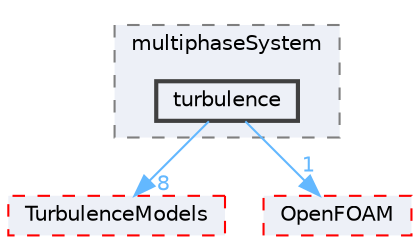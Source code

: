 digraph "src/phaseSystemModels/reactingEuler/multiphaseSystem/turbulence"
{
 // LATEX_PDF_SIZE
  bgcolor="transparent";
  edge [fontname=Helvetica,fontsize=10,labelfontname=Helvetica,labelfontsize=10];
  node [fontname=Helvetica,fontsize=10,shape=box,height=0.2,width=0.4];
  compound=true
  subgraph clusterdir_4edcd2f80655d7be3718758b13a7ab40 {
    graph [ bgcolor="#edf0f7", pencolor="grey50", label="multiphaseSystem", fontname=Helvetica,fontsize=10 style="filled,dashed", URL="dir_4edcd2f80655d7be3718758b13a7ab40.html",tooltip=""]
  dir_0f74bcd5277ab246acc86756aceec549 [label="turbulence", fillcolor="#edf0f7", color="grey25", style="filled,bold", URL="dir_0f74bcd5277ab246acc86756aceec549.html",tooltip=""];
  }
  dir_1eda626aeac0f0ad2848c36acaa5d501 [label="TurbulenceModels", fillcolor="#edf0f7", color="red", style="filled,dashed", URL="dir_1eda626aeac0f0ad2848c36acaa5d501.html",tooltip=""];
  dir_c5473ff19b20e6ec4dfe5c310b3778a8 [label="OpenFOAM", fillcolor="#edf0f7", color="red", style="filled,dashed", URL="dir_c5473ff19b20e6ec4dfe5c310b3778a8.html",tooltip=""];
  dir_0f74bcd5277ab246acc86756aceec549->dir_1eda626aeac0f0ad2848c36acaa5d501 [headlabel="8", labeldistance=1.5 headhref="dir_004136_004143.html" href="dir_004136_004143.html" color="steelblue1" fontcolor="steelblue1"];
  dir_0f74bcd5277ab246acc86756aceec549->dir_c5473ff19b20e6ec4dfe5c310b3778a8 [headlabel="1", labeldistance=1.5 headhref="dir_004136_002695.html" href="dir_004136_002695.html" color="steelblue1" fontcolor="steelblue1"];
}
